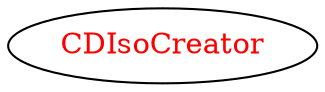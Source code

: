 digraph dependencyGraph {
 concentrate=true;
 ranksep="2.0";
 rankdir="LR"; 
 splines="ortho";
"CDIsoCreator" [fontcolor="red"];
}